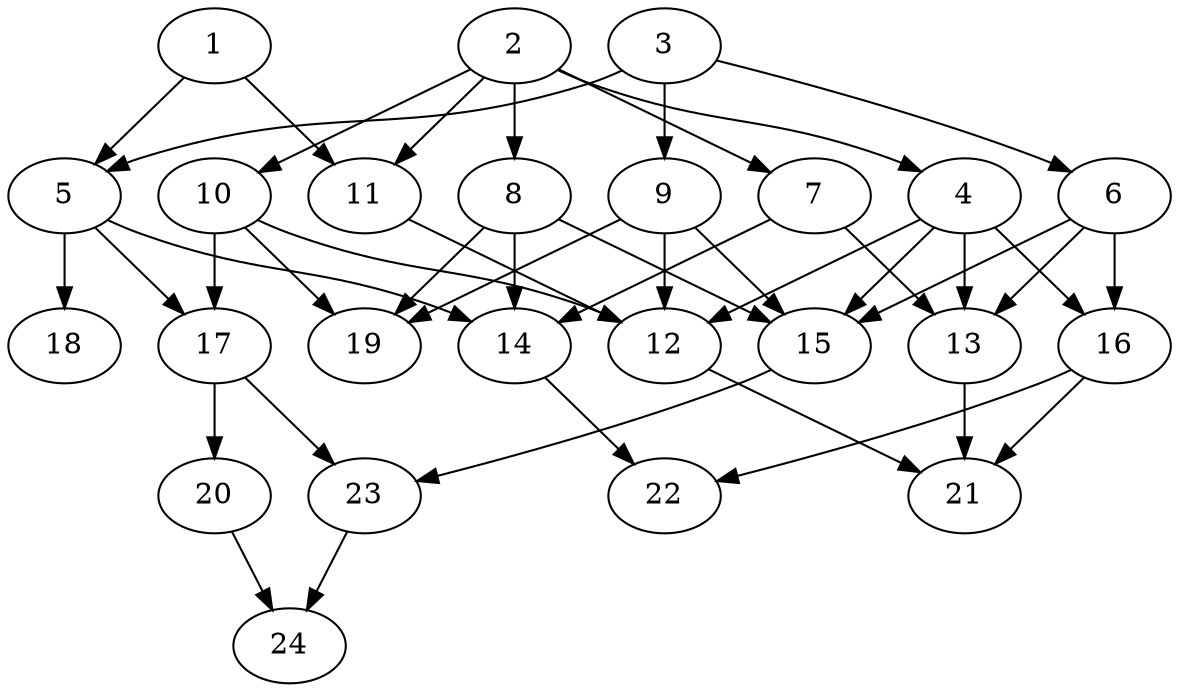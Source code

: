 // DAG (tier=2-normal, mode=compute, n=24, ccr=0.363, fat=0.593, density=0.479, regular=0.516, jump=0.100, mindata=524288, maxdata=8388608)
// DAG automatically generated by daggen at Sun Aug 24 16:33:33 2025
// /home/ermia/Project/Environments/daggen/bin/daggen --dot --ccr 0.363 --fat 0.593 --regular 0.516 --density 0.479 --jump 0.100 --mindata 524288 --maxdata 8388608 -n 24 
digraph G {
  1 [size="15966117720748118", alpha="0.15", expect_size="7983058860374059"]
  1 -> 5 [size ="465463733649408"]
  1 -> 11 [size ="465463733649408"]
  2 [size="338811787357651468288", alpha="0.06", expect_size="169405893678825734144"]
  2 -> 4 [size ="388802451341312"]
  2 -> 7 [size ="388802451341312"]
  2 -> 8 [size ="388802451341312"]
  2 -> 10 [size ="388802451341312"]
  2 -> 11 [size ="388802451341312"]
  3 [size="34139361053421600768", alpha="0.09", expect_size="17069680526710800384"]
  3 -> 5 [size ="84189948936192"]
  3 -> 6 [size ="84189948936192"]
  3 -> 9 [size ="84189948936192"]
  4 [size="265812160863023872", alpha="0.06", expect_size="132906080431511936"]
  4 -> 12 [size ="175041929019392"]
  4 -> 13 [size ="175041929019392"]
  4 -> 15 [size ="175041929019392"]
  4 -> 16 [size ="175041929019392"]
  5 [size="277392866432537504", alpha="0.03", expect_size="138696433216268752"]
  5 -> 14 [size ="218958447771648"]
  5 -> 17 [size ="218958447771648"]
  5 -> 18 [size ="218958447771648"]
  6 [size="670421074482453248", alpha="0.20", expect_size="335210537241226624"]
  6 -> 13 [size ="374431901810688"]
  6 -> 15 [size ="374431901810688"]
  6 -> 16 [size ="374431901810688"]
  7 [size="148637127983453175808", alpha="0.12", expect_size="74318563991726587904"]
  7 -> 13 [size ="224478554488832"]
  7 -> 14 [size ="224478554488832"]
  8 [size="169545820674772448", alpha="0.07", expect_size="84772910337386224"]
  8 -> 14 [size ="125895188676608"]
  8 -> 15 [size ="125895188676608"]
  8 -> 19 [size ="125895188676608"]
  9 [size="406476444598477520896", alpha="0.14", expect_size="203238222299238760448"]
  9 -> 12 [size ="438982198427648"]
  9 -> 15 [size ="438982198427648"]
  9 -> 19 [size ="438982198427648"]
  10 [size="160112367967767", alpha="0.07", expect_size="80056183983883"]
  10 -> 12 [size ="2565311823872"]
  10 -> 17 [size ="2565311823872"]
  10 -> 19 [size ="2565311823872"]
  11 [size="610062469950000640", alpha="0.06", expect_size="305031234975000320"]
  11 -> 12 [size ="368292405444608"]
  12 [size="14837037901186434", alpha="0.12", expect_size="7418518950593217"]
  12 -> 21 [size ="539827762102272"]
  13 [size="6248738722303858", alpha="0.10", expect_size="3124369361151929"]
  13 -> 21 [size ="299879658160128"]
  14 [size="306177662971105247232", alpha="0.08", expect_size="153088831485552623616"]
  14 -> 22 [size ="363417349128192"]
  15 [size="5518254640100093", alpha="0.18", expect_size="2759127320050046"]
  15 -> 23 [size ="126350564261888"]
  16 [size="330777345175200", alpha="0.18", expect_size="165388672587600"]
  16 -> 21 [size ="5919001804800"]
  16 -> 22 [size ="5919001804800"]
  17 [size="271051056723525632000", alpha="0.15", expect_size="135525528361762816000"]
  17 -> 20 [size ="335061136179200"]
  17 -> 23 [size ="335061136179200"]
  18 [size="19244695233979482112", alpha="0.01", expect_size="9622347616989741056"]
  19 [size="1226036489675123", alpha="0.02", expect_size="613018244837561"]
  20 [size="21173950770603900", alpha="0.20", expect_size="10586975385301950"]
  20 -> 24 [size ="58111444385792"]
  21 [size="58840566492716784", alpha="0.01", expect_size="29420283246358392"]
  22 [size="30946840849315528704", alpha="0.15", expect_size="15473420424657764352"]
  23 [size="357692782186454208", alpha="0.14", expect_size="178846391093227104"]
  23 -> 24 [size ="251637511749632"]
  24 [size="19959320170752638976", alpha="0.01", expect_size="9979660085376319488"]
}